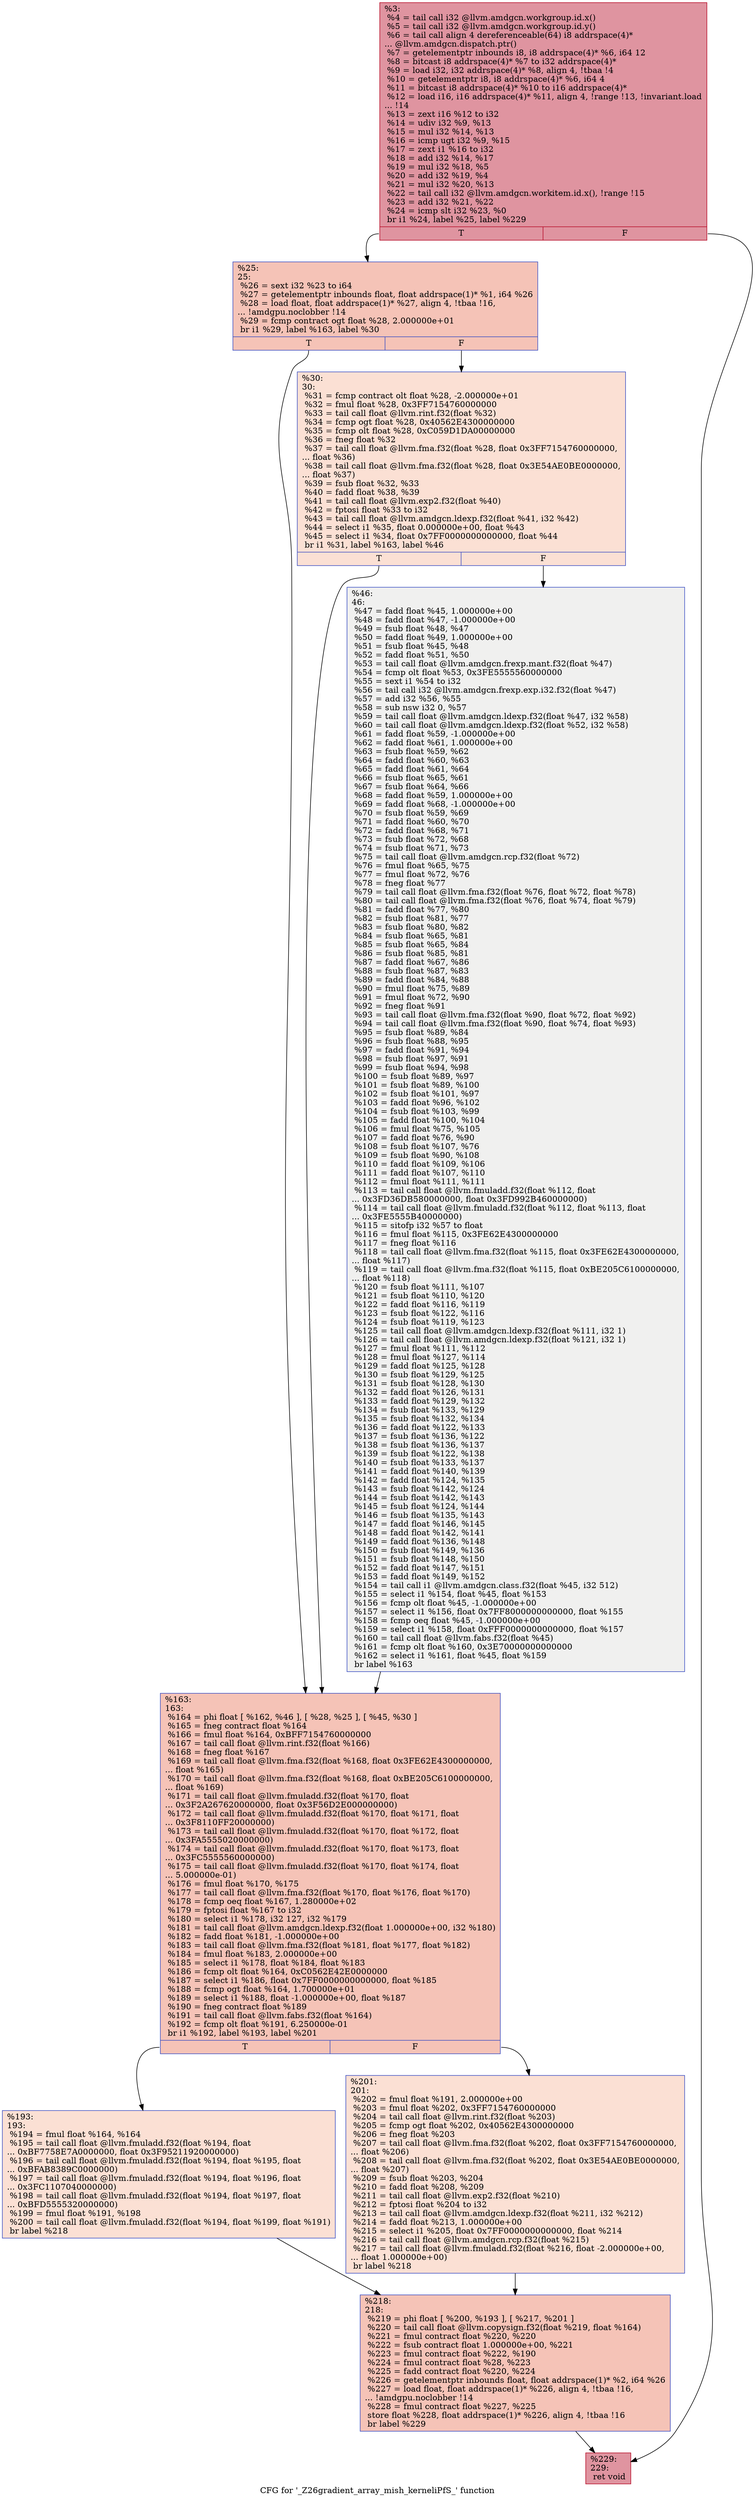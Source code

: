 digraph "CFG for '_Z26gradient_array_mish_kerneliPfS_' function" {
	label="CFG for '_Z26gradient_array_mish_kerneliPfS_' function";

	Node0x4b6aea0 [shape=record,color="#b70d28ff", style=filled, fillcolor="#b70d2870",label="{%3:\l  %4 = tail call i32 @llvm.amdgcn.workgroup.id.x()\l  %5 = tail call i32 @llvm.amdgcn.workgroup.id.y()\l  %6 = tail call align 4 dereferenceable(64) i8 addrspace(4)*\l... @llvm.amdgcn.dispatch.ptr()\l  %7 = getelementptr inbounds i8, i8 addrspace(4)* %6, i64 12\l  %8 = bitcast i8 addrspace(4)* %7 to i32 addrspace(4)*\l  %9 = load i32, i32 addrspace(4)* %8, align 4, !tbaa !4\l  %10 = getelementptr i8, i8 addrspace(4)* %6, i64 4\l  %11 = bitcast i8 addrspace(4)* %10 to i16 addrspace(4)*\l  %12 = load i16, i16 addrspace(4)* %11, align 4, !range !13, !invariant.load\l... !14\l  %13 = zext i16 %12 to i32\l  %14 = udiv i32 %9, %13\l  %15 = mul i32 %14, %13\l  %16 = icmp ugt i32 %9, %15\l  %17 = zext i1 %16 to i32\l  %18 = add i32 %14, %17\l  %19 = mul i32 %18, %5\l  %20 = add i32 %19, %4\l  %21 = mul i32 %20, %13\l  %22 = tail call i32 @llvm.amdgcn.workitem.id.x(), !range !15\l  %23 = add i32 %21, %22\l  %24 = icmp slt i32 %23, %0\l  br i1 %24, label %25, label %229\l|{<s0>T|<s1>F}}"];
	Node0x4b6aea0:s0 -> Node0x4b6d780;
	Node0x4b6aea0:s1 -> Node0x4b6d810;
	Node0x4b6d780 [shape=record,color="#3d50c3ff", style=filled, fillcolor="#e8765c70",label="{%25:\l25:                                               \l  %26 = sext i32 %23 to i64\l  %27 = getelementptr inbounds float, float addrspace(1)* %1, i64 %26\l  %28 = load float, float addrspace(1)* %27, align 4, !tbaa !16,\l... !amdgpu.noclobber !14\l  %29 = fcmp contract ogt float %28, 2.000000e+01\l  br i1 %29, label %163, label %30\l|{<s0>T|<s1>F}}"];
	Node0x4b6d780:s0 -> Node0x4b6ed40;
	Node0x4b6d780:s1 -> Node0x4b6edd0;
	Node0x4b6edd0 [shape=record,color="#3d50c3ff", style=filled, fillcolor="#f7b99e70",label="{%30:\l30:                                               \l  %31 = fcmp contract olt float %28, -2.000000e+01\l  %32 = fmul float %28, 0x3FF7154760000000\l  %33 = tail call float @llvm.rint.f32(float %32)\l  %34 = fcmp ogt float %28, 0x40562E4300000000\l  %35 = fcmp olt float %28, 0xC059D1DA00000000\l  %36 = fneg float %32\l  %37 = tail call float @llvm.fma.f32(float %28, float 0x3FF7154760000000,\l... float %36)\l  %38 = tail call float @llvm.fma.f32(float %28, float 0x3E54AE0BE0000000,\l... float %37)\l  %39 = fsub float %32, %33\l  %40 = fadd float %38, %39\l  %41 = tail call float @llvm.exp2.f32(float %40)\l  %42 = fptosi float %33 to i32\l  %43 = tail call float @llvm.amdgcn.ldexp.f32(float %41, i32 %42)\l  %44 = select i1 %35, float 0.000000e+00, float %43\l  %45 = select i1 %34, float 0x7FF0000000000000, float %44\l  br i1 %31, label %163, label %46\l|{<s0>T|<s1>F}}"];
	Node0x4b6edd0:s0 -> Node0x4b6ed40;
	Node0x4b6edd0:s1 -> Node0x4b70100;
	Node0x4b70100 [shape=record,color="#3d50c3ff", style=filled, fillcolor="#dedcdb70",label="{%46:\l46:                                               \l  %47 = fadd float %45, 1.000000e+00\l  %48 = fadd float %47, -1.000000e+00\l  %49 = fsub float %48, %47\l  %50 = fadd float %49, 1.000000e+00\l  %51 = fsub float %45, %48\l  %52 = fadd float %51, %50\l  %53 = tail call float @llvm.amdgcn.frexp.mant.f32(float %47)\l  %54 = fcmp olt float %53, 0x3FE5555560000000\l  %55 = sext i1 %54 to i32\l  %56 = tail call i32 @llvm.amdgcn.frexp.exp.i32.f32(float %47)\l  %57 = add i32 %56, %55\l  %58 = sub nsw i32 0, %57\l  %59 = tail call float @llvm.amdgcn.ldexp.f32(float %47, i32 %58)\l  %60 = tail call float @llvm.amdgcn.ldexp.f32(float %52, i32 %58)\l  %61 = fadd float %59, -1.000000e+00\l  %62 = fadd float %61, 1.000000e+00\l  %63 = fsub float %59, %62\l  %64 = fadd float %60, %63\l  %65 = fadd float %61, %64\l  %66 = fsub float %65, %61\l  %67 = fsub float %64, %66\l  %68 = fadd float %59, 1.000000e+00\l  %69 = fadd float %68, -1.000000e+00\l  %70 = fsub float %59, %69\l  %71 = fadd float %60, %70\l  %72 = fadd float %68, %71\l  %73 = fsub float %72, %68\l  %74 = fsub float %71, %73\l  %75 = tail call float @llvm.amdgcn.rcp.f32(float %72)\l  %76 = fmul float %65, %75\l  %77 = fmul float %72, %76\l  %78 = fneg float %77\l  %79 = tail call float @llvm.fma.f32(float %76, float %72, float %78)\l  %80 = tail call float @llvm.fma.f32(float %76, float %74, float %79)\l  %81 = fadd float %77, %80\l  %82 = fsub float %81, %77\l  %83 = fsub float %80, %82\l  %84 = fsub float %65, %81\l  %85 = fsub float %65, %84\l  %86 = fsub float %85, %81\l  %87 = fadd float %67, %86\l  %88 = fsub float %87, %83\l  %89 = fadd float %84, %88\l  %90 = fmul float %75, %89\l  %91 = fmul float %72, %90\l  %92 = fneg float %91\l  %93 = tail call float @llvm.fma.f32(float %90, float %72, float %92)\l  %94 = tail call float @llvm.fma.f32(float %90, float %74, float %93)\l  %95 = fsub float %89, %84\l  %96 = fsub float %88, %95\l  %97 = fadd float %91, %94\l  %98 = fsub float %97, %91\l  %99 = fsub float %94, %98\l  %100 = fsub float %89, %97\l  %101 = fsub float %89, %100\l  %102 = fsub float %101, %97\l  %103 = fadd float %96, %102\l  %104 = fsub float %103, %99\l  %105 = fadd float %100, %104\l  %106 = fmul float %75, %105\l  %107 = fadd float %76, %90\l  %108 = fsub float %107, %76\l  %109 = fsub float %90, %108\l  %110 = fadd float %109, %106\l  %111 = fadd float %107, %110\l  %112 = fmul float %111, %111\l  %113 = tail call float @llvm.fmuladd.f32(float %112, float\l... 0x3FD36DB580000000, float 0x3FD992B460000000)\l  %114 = tail call float @llvm.fmuladd.f32(float %112, float %113, float\l... 0x3FE5555B40000000)\l  %115 = sitofp i32 %57 to float\l  %116 = fmul float %115, 0x3FE62E4300000000\l  %117 = fneg float %116\l  %118 = tail call float @llvm.fma.f32(float %115, float 0x3FE62E4300000000,\l... float %117)\l  %119 = tail call float @llvm.fma.f32(float %115, float 0xBE205C6100000000,\l... float %118)\l  %120 = fsub float %111, %107\l  %121 = fsub float %110, %120\l  %122 = fadd float %116, %119\l  %123 = fsub float %122, %116\l  %124 = fsub float %119, %123\l  %125 = tail call float @llvm.amdgcn.ldexp.f32(float %111, i32 1)\l  %126 = tail call float @llvm.amdgcn.ldexp.f32(float %121, i32 1)\l  %127 = fmul float %111, %112\l  %128 = fmul float %127, %114\l  %129 = fadd float %125, %128\l  %130 = fsub float %129, %125\l  %131 = fsub float %128, %130\l  %132 = fadd float %126, %131\l  %133 = fadd float %129, %132\l  %134 = fsub float %133, %129\l  %135 = fsub float %132, %134\l  %136 = fadd float %122, %133\l  %137 = fsub float %136, %122\l  %138 = fsub float %136, %137\l  %139 = fsub float %122, %138\l  %140 = fsub float %133, %137\l  %141 = fadd float %140, %139\l  %142 = fadd float %124, %135\l  %143 = fsub float %142, %124\l  %144 = fsub float %142, %143\l  %145 = fsub float %124, %144\l  %146 = fsub float %135, %143\l  %147 = fadd float %146, %145\l  %148 = fadd float %142, %141\l  %149 = fadd float %136, %148\l  %150 = fsub float %149, %136\l  %151 = fsub float %148, %150\l  %152 = fadd float %147, %151\l  %153 = fadd float %149, %152\l  %154 = tail call i1 @llvm.amdgcn.class.f32(float %45, i32 512)\l  %155 = select i1 %154, float %45, float %153\l  %156 = fcmp olt float %45, -1.000000e+00\l  %157 = select i1 %156, float 0x7FF8000000000000, float %155\l  %158 = fcmp oeq float %45, -1.000000e+00\l  %159 = select i1 %158, float 0xFFF0000000000000, float %157\l  %160 = tail call float @llvm.fabs.f32(float %45)\l  %161 = fcmp olt float %160, 0x3E70000000000000\l  %162 = select i1 %161, float %45, float %159\l  br label %163\l}"];
	Node0x4b70100 -> Node0x4b6ed40;
	Node0x4b6ed40 [shape=record,color="#3d50c3ff", style=filled, fillcolor="#e8765c70",label="{%163:\l163:                                              \l  %164 = phi float [ %162, %46 ], [ %28, %25 ], [ %45, %30 ]\l  %165 = fneg contract float %164\l  %166 = fmul float %164, 0xBFF7154760000000\l  %167 = tail call float @llvm.rint.f32(float %166)\l  %168 = fneg float %167\l  %169 = tail call float @llvm.fma.f32(float %168, float 0x3FE62E4300000000,\l... float %165)\l  %170 = tail call float @llvm.fma.f32(float %168, float 0xBE205C6100000000,\l... float %169)\l  %171 = tail call float @llvm.fmuladd.f32(float %170, float\l... 0x3F2A267620000000, float 0x3F56D2E000000000)\l  %172 = tail call float @llvm.fmuladd.f32(float %170, float %171, float\l... 0x3F8110FF20000000)\l  %173 = tail call float @llvm.fmuladd.f32(float %170, float %172, float\l... 0x3FA5555020000000)\l  %174 = tail call float @llvm.fmuladd.f32(float %170, float %173, float\l... 0x3FC5555560000000)\l  %175 = tail call float @llvm.fmuladd.f32(float %170, float %174, float\l... 5.000000e-01)\l  %176 = fmul float %170, %175\l  %177 = tail call float @llvm.fma.f32(float %170, float %176, float %170)\l  %178 = fcmp oeq float %167, 1.280000e+02\l  %179 = fptosi float %167 to i32\l  %180 = select i1 %178, i32 127, i32 %179\l  %181 = tail call float @llvm.amdgcn.ldexp.f32(float 1.000000e+00, i32 %180)\l  %182 = fadd float %181, -1.000000e+00\l  %183 = tail call float @llvm.fma.f32(float %181, float %177, float %182)\l  %184 = fmul float %183, 2.000000e+00\l  %185 = select i1 %178, float %184, float %183\l  %186 = fcmp olt float %164, 0xC0562E42E0000000\l  %187 = select i1 %186, float 0x7FF0000000000000, float %185\l  %188 = fcmp ogt float %164, 1.700000e+01\l  %189 = select i1 %188, float -1.000000e+00, float %187\l  %190 = fneg contract float %189\l  %191 = tail call float @llvm.fabs.f32(float %164)\l  %192 = fcmp olt float %191, 6.250000e-01\l  br i1 %192, label %193, label %201\l|{<s0>T|<s1>F}}"];
	Node0x4b6ed40:s0 -> Node0x4b778a0;
	Node0x4b6ed40:s1 -> Node0x4b77930;
	Node0x4b778a0 [shape=record,color="#3d50c3ff", style=filled, fillcolor="#f7b99e70",label="{%193:\l193:                                              \l  %194 = fmul float %164, %164\l  %195 = tail call float @llvm.fmuladd.f32(float %194, float\l... 0xBF7758E7A0000000, float 0x3F95211920000000)\l  %196 = tail call float @llvm.fmuladd.f32(float %194, float %195, float\l... 0xBFAB8389C0000000)\l  %197 = tail call float @llvm.fmuladd.f32(float %194, float %196, float\l... 0x3FC1107040000000)\l  %198 = tail call float @llvm.fmuladd.f32(float %194, float %197, float\l... 0xBFD5555320000000)\l  %199 = fmul float %191, %198\l  %200 = tail call float @llvm.fmuladd.f32(float %194, float %199, float %191)\l  br label %218\l}"];
	Node0x4b778a0 -> Node0x4b782c0;
	Node0x4b77930 [shape=record,color="#3d50c3ff", style=filled, fillcolor="#f7b99e70",label="{%201:\l201:                                              \l  %202 = fmul float %191, 2.000000e+00\l  %203 = fmul float %202, 0x3FF7154760000000\l  %204 = tail call float @llvm.rint.f32(float %203)\l  %205 = fcmp ogt float %202, 0x40562E4300000000\l  %206 = fneg float %203\l  %207 = tail call float @llvm.fma.f32(float %202, float 0x3FF7154760000000,\l... float %206)\l  %208 = tail call float @llvm.fma.f32(float %202, float 0x3E54AE0BE0000000,\l... float %207)\l  %209 = fsub float %203, %204\l  %210 = fadd float %208, %209\l  %211 = tail call float @llvm.exp2.f32(float %210)\l  %212 = fptosi float %204 to i32\l  %213 = tail call float @llvm.amdgcn.ldexp.f32(float %211, i32 %212)\l  %214 = fadd float %213, 1.000000e+00\l  %215 = select i1 %205, float 0x7FF0000000000000, float %214\l  %216 = tail call float @llvm.amdgcn.rcp.f32(float %215)\l  %217 = tail call float @llvm.fmuladd.f32(float %216, float -2.000000e+00,\l... float 1.000000e+00)\l  br label %218\l}"];
	Node0x4b77930 -> Node0x4b782c0;
	Node0x4b782c0 [shape=record,color="#3d50c3ff", style=filled, fillcolor="#e8765c70",label="{%218:\l218:                                              \l  %219 = phi float [ %200, %193 ], [ %217, %201 ]\l  %220 = tail call float @llvm.copysign.f32(float %219, float %164)\l  %221 = fmul contract float %220, %220\l  %222 = fsub contract float 1.000000e+00, %221\l  %223 = fmul contract float %222, %190\l  %224 = fmul contract float %28, %223\l  %225 = fadd contract float %220, %224\l  %226 = getelementptr inbounds float, float addrspace(1)* %2, i64 %26\l  %227 = load float, float addrspace(1)* %226, align 4, !tbaa !16,\l... !amdgpu.noclobber !14\l  %228 = fmul contract float %227, %225\l  store float %228, float addrspace(1)* %226, align 4, !tbaa !16\l  br label %229\l}"];
	Node0x4b782c0 -> Node0x4b6d810;
	Node0x4b6d810 [shape=record,color="#b70d28ff", style=filled, fillcolor="#b70d2870",label="{%229:\l229:                                              \l  ret void\l}"];
}

